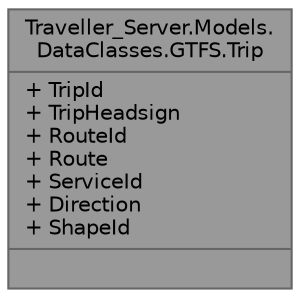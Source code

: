 digraph "Traveller_Server.Models.DataClasses.GTFS.Trip"
{
 // LATEX_PDF_SIZE
  bgcolor="transparent";
  edge [fontname=Helvetica,fontsize=10,labelfontname=Helvetica,labelfontsize=10];
  node [fontname=Helvetica,fontsize=10,shape=box,height=0.2,width=0.4];
  Node1 [shape=record,label="{Traveller_Server.Models.\lDataClasses.GTFS.Trip\n|+ TripId\l+ TripHeadsign\l+ RouteId\l+ Route\l+ ServiceId\l+ Direction\l+ ShapeId\l|}",height=0.2,width=0.4,color="gray40", fillcolor="grey60", style="filled", fontcolor="black",tooltip="Class represents a trip in GTFS format."];
}
